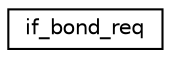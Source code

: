 digraph G
{
  edge [fontname="Helvetica",fontsize="10",labelfontname="Helvetica",labelfontsize="10"];
  node [fontname="Helvetica",fontsize="10",shape=record];
  rankdir="LR";
  Node1 [label="if_bond_req",height=0.2,width=0.4,color="black", fillcolor="white", style="filled",URL="$structif__bond__req.html"];
}
